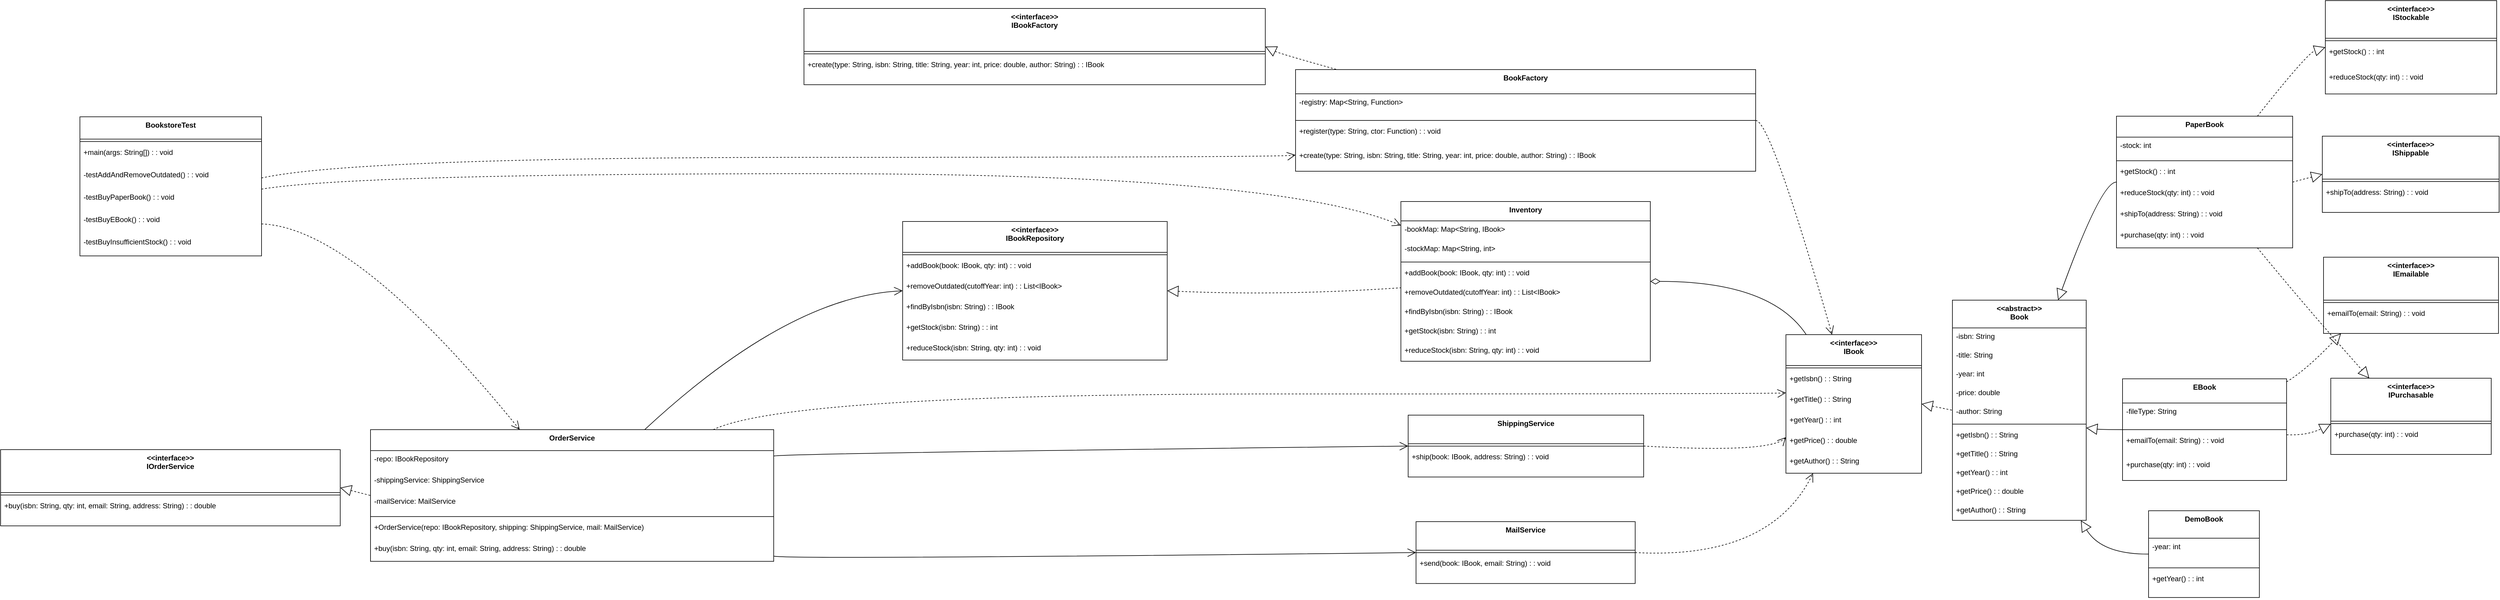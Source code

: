 <mxfile version="27.0.9">
  <diagram name="Page-1" id="XD3CFz5gNcqXrD_n5w-h">
    <mxGraphModel dx="1057" dy="549" grid="1" gridSize="10" guides="1" tooltips="1" connect="1" arrows="1" fold="1" page="1" pageScale="1" pageWidth="850" pageHeight="1100" math="0" shadow="0">
      <root>
        <mxCell id="0" />
        <mxCell id="1" parent="0" />
        <mxCell id="VvGGJhDn4q0LMe5ba3Hn-232" value="&lt;&lt;interface&gt;&gt;&#xa;IBook" style="swimlane;fontStyle=1;align=center;verticalAlign=top;childLayout=stackLayout;horizontal=1;startSize=51;horizontalStack=0;resizeParent=1;resizeParentMax=0;resizeLast=0;collapsible=0;marginBottom=0;" vertex="1" parent="1">
          <mxGeometry x="2979" y="1252" width="224" height="229" as="geometry" />
        </mxCell>
        <mxCell id="VvGGJhDn4q0LMe5ba3Hn-233" style="line;strokeWidth=1;fillColor=none;align=left;verticalAlign=middle;spacingTop=-1;spacingLeft=3;spacingRight=3;rotatable=0;labelPosition=right;points=[];portConstraint=eastwest;strokeColor=inherit;" vertex="1" parent="VvGGJhDn4q0LMe5ba3Hn-232">
          <mxGeometry y="51" width="224" height="8" as="geometry" />
        </mxCell>
        <mxCell id="VvGGJhDn4q0LMe5ba3Hn-234" value="+getIsbn() : : String" style="text;strokeColor=none;fillColor=none;align=left;verticalAlign=top;spacingLeft=4;spacingRight=4;overflow=hidden;rotatable=0;points=[[0,0.5],[1,0.5]];portConstraint=eastwest;" vertex="1" parent="VvGGJhDn4q0LMe5ba3Hn-232">
          <mxGeometry y="59" width="224" height="34" as="geometry" />
        </mxCell>
        <mxCell id="VvGGJhDn4q0LMe5ba3Hn-235" value="+getTitle() : : String" style="text;strokeColor=none;fillColor=none;align=left;verticalAlign=top;spacingLeft=4;spacingRight=4;overflow=hidden;rotatable=0;points=[[0,0.5],[1,0.5]];portConstraint=eastwest;" vertex="1" parent="VvGGJhDn4q0LMe5ba3Hn-232">
          <mxGeometry y="93" width="224" height="34" as="geometry" />
        </mxCell>
        <mxCell id="VvGGJhDn4q0LMe5ba3Hn-236" value="+getYear() : : int" style="text;strokeColor=none;fillColor=none;align=left;verticalAlign=top;spacingLeft=4;spacingRight=4;overflow=hidden;rotatable=0;points=[[0,0.5],[1,0.5]];portConstraint=eastwest;" vertex="1" parent="VvGGJhDn4q0LMe5ba3Hn-232">
          <mxGeometry y="127" width="224" height="34" as="geometry" />
        </mxCell>
        <mxCell id="VvGGJhDn4q0LMe5ba3Hn-237" value="+getPrice() : : double" style="text;strokeColor=none;fillColor=none;align=left;verticalAlign=top;spacingLeft=4;spacingRight=4;overflow=hidden;rotatable=0;points=[[0,0.5],[1,0.5]];portConstraint=eastwest;" vertex="1" parent="VvGGJhDn4q0LMe5ba3Hn-232">
          <mxGeometry y="161" width="224" height="34" as="geometry" />
        </mxCell>
        <mxCell id="VvGGJhDn4q0LMe5ba3Hn-238" value="+getAuthor() : : String" style="text;strokeColor=none;fillColor=none;align=left;verticalAlign=top;spacingLeft=4;spacingRight=4;overflow=hidden;rotatable=0;points=[[0,0.5],[1,0.5]];portConstraint=eastwest;" vertex="1" parent="VvGGJhDn4q0LMe5ba3Hn-232">
          <mxGeometry y="195" width="224" height="34" as="geometry" />
        </mxCell>
        <mxCell id="VvGGJhDn4q0LMe5ba3Hn-239" value="&lt;&lt;interface&gt;&gt;&#xa;IStockable" style="swimlane;fontStyle=1;align=center;verticalAlign=top;childLayout=stackLayout;horizontal=1;startSize=62.25;horizontalStack=0;resizeParent=1;resizeParentMax=0;resizeLast=0;collapsible=0;marginBottom=0;" vertex="1" parent="1">
          <mxGeometry x="3870" y="700" width="283" height="154.25" as="geometry" />
        </mxCell>
        <mxCell id="VvGGJhDn4q0LMe5ba3Hn-240" style="line;strokeWidth=1;fillColor=none;align=left;verticalAlign=middle;spacingTop=-1;spacingLeft=3;spacingRight=3;rotatable=0;labelPosition=right;points=[];portConstraint=eastwest;strokeColor=inherit;" vertex="1" parent="VvGGJhDn4q0LMe5ba3Hn-239">
          <mxGeometry y="62.25" width="283" height="8" as="geometry" />
        </mxCell>
        <mxCell id="VvGGJhDn4q0LMe5ba3Hn-241" value="+getStock() : : int" style="text;strokeColor=none;fillColor=none;align=left;verticalAlign=top;spacingLeft=4;spacingRight=4;overflow=hidden;rotatable=0;points=[[0,0.5],[1,0.5]];portConstraint=eastwest;" vertex="1" parent="VvGGJhDn4q0LMe5ba3Hn-239">
          <mxGeometry y="70.25" width="283" height="42" as="geometry" />
        </mxCell>
        <mxCell id="VvGGJhDn4q0LMe5ba3Hn-242" value="+reduceStock(qty: int) : : void" style="text;strokeColor=none;fillColor=none;align=left;verticalAlign=top;spacingLeft=4;spacingRight=4;overflow=hidden;rotatable=0;points=[[0,0.5],[1,0.5]];portConstraint=eastwest;" vertex="1" parent="VvGGJhDn4q0LMe5ba3Hn-239">
          <mxGeometry y="112.25" width="283" height="42" as="geometry" />
        </mxCell>
        <mxCell id="VvGGJhDn4q0LMe5ba3Hn-243" value="&lt;&lt;interface&gt;&gt;&#xa;IShippable" style="swimlane;fontStyle=1;align=center;verticalAlign=top;childLayout=stackLayout;horizontal=1;startSize=71;horizontalStack=0;resizeParent=1;resizeParentMax=0;resizeLast=0;collapsible=0;marginBottom=0;" vertex="1" parent="1">
          <mxGeometry x="3865" y="924" width="292" height="126" as="geometry" />
        </mxCell>
        <mxCell id="VvGGJhDn4q0LMe5ba3Hn-244" style="line;strokeWidth=1;fillColor=none;align=left;verticalAlign=middle;spacingTop=-1;spacingLeft=3;spacingRight=3;rotatable=0;labelPosition=right;points=[];portConstraint=eastwest;strokeColor=inherit;" vertex="1" parent="VvGGJhDn4q0LMe5ba3Hn-243">
          <mxGeometry y="71" width="292" height="8" as="geometry" />
        </mxCell>
        <mxCell id="VvGGJhDn4q0LMe5ba3Hn-245" value="+shipTo(address: String) : : void" style="text;strokeColor=none;fillColor=none;align=left;verticalAlign=top;spacingLeft=4;spacingRight=4;overflow=hidden;rotatable=0;points=[[0,0.5],[1,0.5]];portConstraint=eastwest;" vertex="1" parent="VvGGJhDn4q0LMe5ba3Hn-243">
          <mxGeometry y="79" width="292" height="47" as="geometry" />
        </mxCell>
        <mxCell id="VvGGJhDn4q0LMe5ba3Hn-246" value="&lt;&lt;interface&gt;&gt;&#xa;IEmailable" style="swimlane;fontStyle=1;align=center;verticalAlign=top;childLayout=stackLayout;horizontal=1;startSize=71;horizontalStack=0;resizeParent=1;resizeParentMax=0;resizeLast=0;collapsible=0;marginBottom=0;" vertex="1" parent="1">
          <mxGeometry x="3867" y="1124" width="289" height="126" as="geometry" />
        </mxCell>
        <mxCell id="VvGGJhDn4q0LMe5ba3Hn-247" style="line;strokeWidth=1;fillColor=none;align=left;verticalAlign=middle;spacingTop=-1;spacingLeft=3;spacingRight=3;rotatable=0;labelPosition=right;points=[];portConstraint=eastwest;strokeColor=inherit;" vertex="1" parent="VvGGJhDn4q0LMe5ba3Hn-246">
          <mxGeometry y="71" width="289" height="8" as="geometry" />
        </mxCell>
        <mxCell id="VvGGJhDn4q0LMe5ba3Hn-248" value="+emailTo(email: String) : : void" style="text;strokeColor=none;fillColor=none;align=left;verticalAlign=top;spacingLeft=4;spacingRight=4;overflow=hidden;rotatable=0;points=[[0,0.5],[1,0.5]];portConstraint=eastwest;" vertex="1" parent="VvGGJhDn4q0LMe5ba3Hn-246">
          <mxGeometry y="79" width="289" height="47" as="geometry" />
        </mxCell>
        <mxCell id="VvGGJhDn4q0LMe5ba3Hn-249" value="&lt;&lt;interface&gt;&gt;&#xa;IPurchasable" style="swimlane;fontStyle=1;align=center;verticalAlign=top;childLayout=stackLayout;horizontal=1;startSize=71;horizontalStack=0;resizeParent=1;resizeParentMax=0;resizeLast=0;collapsible=0;marginBottom=0;" vertex="1" parent="1">
          <mxGeometry x="3879" y="1324" width="265" height="126" as="geometry" />
        </mxCell>
        <mxCell id="VvGGJhDn4q0LMe5ba3Hn-250" style="line;strokeWidth=1;fillColor=none;align=left;verticalAlign=middle;spacingTop=-1;spacingLeft=3;spacingRight=3;rotatable=0;labelPosition=right;points=[];portConstraint=eastwest;strokeColor=inherit;" vertex="1" parent="VvGGJhDn4q0LMe5ba3Hn-249">
          <mxGeometry y="71" width="265" height="8" as="geometry" />
        </mxCell>
        <mxCell id="VvGGJhDn4q0LMe5ba3Hn-251" value="+purchase(qty: int) : : void" style="text;strokeColor=none;fillColor=none;align=left;verticalAlign=top;spacingLeft=4;spacingRight=4;overflow=hidden;rotatable=0;points=[[0,0.5],[1,0.5]];portConstraint=eastwest;" vertex="1" parent="VvGGJhDn4q0LMe5ba3Hn-249">
          <mxGeometry y="79" width="265" height="47" as="geometry" />
        </mxCell>
        <mxCell id="VvGGJhDn4q0LMe5ba3Hn-252" value="&lt;&lt;abstract&gt;&gt;&#xa;Book" style="swimlane;fontStyle=1;align=center;verticalAlign=top;childLayout=stackLayout;horizontal=1;startSize=45.913;horizontalStack=0;resizeParent=1;resizeParentMax=0;resizeLast=0;collapsible=0;marginBottom=0;" vertex="1" parent="1">
          <mxGeometry x="3254" y="1195" width="221" height="363.913" as="geometry" />
        </mxCell>
        <mxCell id="VvGGJhDn4q0LMe5ba3Hn-253" value="-isbn: String" style="text;strokeColor=none;fillColor=none;align=left;verticalAlign=top;spacingLeft=4;spacingRight=4;overflow=hidden;rotatable=0;points=[[0,0.5],[1,0.5]];portConstraint=eastwest;" vertex="1" parent="VvGGJhDn4q0LMe5ba3Hn-252">
          <mxGeometry y="45.913" width="221" height="31" as="geometry" />
        </mxCell>
        <mxCell id="VvGGJhDn4q0LMe5ba3Hn-254" value="-title: String" style="text;strokeColor=none;fillColor=none;align=left;verticalAlign=top;spacingLeft=4;spacingRight=4;overflow=hidden;rotatable=0;points=[[0,0.5],[1,0.5]];portConstraint=eastwest;" vertex="1" parent="VvGGJhDn4q0LMe5ba3Hn-252">
          <mxGeometry y="76.913" width="221" height="31" as="geometry" />
        </mxCell>
        <mxCell id="VvGGJhDn4q0LMe5ba3Hn-255" value="-year: int" style="text;strokeColor=none;fillColor=none;align=left;verticalAlign=top;spacingLeft=4;spacingRight=4;overflow=hidden;rotatable=0;points=[[0,0.5],[1,0.5]];portConstraint=eastwest;" vertex="1" parent="VvGGJhDn4q0LMe5ba3Hn-252">
          <mxGeometry y="107.913" width="221" height="31" as="geometry" />
        </mxCell>
        <mxCell id="VvGGJhDn4q0LMe5ba3Hn-256" value="-price: double" style="text;strokeColor=none;fillColor=none;align=left;verticalAlign=top;spacingLeft=4;spacingRight=4;overflow=hidden;rotatable=0;points=[[0,0.5],[1,0.5]];portConstraint=eastwest;" vertex="1" parent="VvGGJhDn4q0LMe5ba3Hn-252">
          <mxGeometry y="138.913" width="221" height="31" as="geometry" />
        </mxCell>
        <mxCell id="VvGGJhDn4q0LMe5ba3Hn-257" value="-author: String" style="text;strokeColor=none;fillColor=none;align=left;verticalAlign=top;spacingLeft=4;spacingRight=4;overflow=hidden;rotatable=0;points=[[0,0.5],[1,0.5]];portConstraint=eastwest;" vertex="1" parent="VvGGJhDn4q0LMe5ba3Hn-252">
          <mxGeometry y="169.913" width="221" height="31" as="geometry" />
        </mxCell>
        <mxCell id="VvGGJhDn4q0LMe5ba3Hn-258" style="line;strokeWidth=1;fillColor=none;align=left;verticalAlign=middle;spacingTop=-1;spacingLeft=3;spacingRight=3;rotatable=0;labelPosition=right;points=[];portConstraint=eastwest;strokeColor=inherit;" vertex="1" parent="VvGGJhDn4q0LMe5ba3Hn-252">
          <mxGeometry y="200.913" width="221" height="8" as="geometry" />
        </mxCell>
        <mxCell id="VvGGJhDn4q0LMe5ba3Hn-259" value="+getIsbn() : : String" style="text;strokeColor=none;fillColor=none;align=left;verticalAlign=top;spacingLeft=4;spacingRight=4;overflow=hidden;rotatable=0;points=[[0,0.5],[1,0.5]];portConstraint=eastwest;" vertex="1" parent="VvGGJhDn4q0LMe5ba3Hn-252">
          <mxGeometry y="208.913" width="221" height="31" as="geometry" />
        </mxCell>
        <mxCell id="VvGGJhDn4q0LMe5ba3Hn-260" value="+getTitle() : : String" style="text;strokeColor=none;fillColor=none;align=left;verticalAlign=top;spacingLeft=4;spacingRight=4;overflow=hidden;rotatable=0;points=[[0,0.5],[1,0.5]];portConstraint=eastwest;" vertex="1" parent="VvGGJhDn4q0LMe5ba3Hn-252">
          <mxGeometry y="239.913" width="221" height="31" as="geometry" />
        </mxCell>
        <mxCell id="VvGGJhDn4q0LMe5ba3Hn-261" value="+getYear() : : int" style="text;strokeColor=none;fillColor=none;align=left;verticalAlign=top;spacingLeft=4;spacingRight=4;overflow=hidden;rotatable=0;points=[[0,0.5],[1,0.5]];portConstraint=eastwest;" vertex="1" parent="VvGGJhDn4q0LMe5ba3Hn-252">
          <mxGeometry y="270.913" width="221" height="31" as="geometry" />
        </mxCell>
        <mxCell id="VvGGJhDn4q0LMe5ba3Hn-262" value="+getPrice() : : double" style="text;strokeColor=none;fillColor=none;align=left;verticalAlign=top;spacingLeft=4;spacingRight=4;overflow=hidden;rotatable=0;points=[[0,0.5],[1,0.5]];portConstraint=eastwest;" vertex="1" parent="VvGGJhDn4q0LMe5ba3Hn-252">
          <mxGeometry y="301.913" width="221" height="31" as="geometry" />
        </mxCell>
        <mxCell id="VvGGJhDn4q0LMe5ba3Hn-263" value="+getAuthor() : : String" style="text;strokeColor=none;fillColor=none;align=left;verticalAlign=top;spacingLeft=4;spacingRight=4;overflow=hidden;rotatable=0;points=[[0,0.5],[1,0.5]];portConstraint=eastwest;" vertex="1" parent="VvGGJhDn4q0LMe5ba3Hn-252">
          <mxGeometry y="332.913" width="221" height="31" as="geometry" />
        </mxCell>
        <mxCell id="VvGGJhDn4q0LMe5ba3Hn-264" value="PaperBook" style="swimlane;fontStyle=1;align=center;verticalAlign=top;childLayout=stackLayout;horizontal=1;startSize=34.667;horizontalStack=0;resizeParent=1;resizeParentMax=0;resizeLast=0;collapsible=0;marginBottom=0;" vertex="1" parent="1">
          <mxGeometry x="3525" y="891" width="291" height="217.667" as="geometry" />
        </mxCell>
        <mxCell id="VvGGJhDn4q0LMe5ba3Hn-265" value="-stock: int" style="text;strokeColor=none;fillColor=none;align=left;verticalAlign=top;spacingLeft=4;spacingRight=4;overflow=hidden;rotatable=0;points=[[0,0.5],[1,0.5]];portConstraint=eastwest;" vertex="1" parent="VvGGJhDn4q0LMe5ba3Hn-264">
          <mxGeometry y="34.667" width="291" height="35" as="geometry" />
        </mxCell>
        <mxCell id="VvGGJhDn4q0LMe5ba3Hn-266" style="line;strokeWidth=1;fillColor=none;align=left;verticalAlign=middle;spacingTop=-1;spacingLeft=3;spacingRight=3;rotatable=0;labelPosition=right;points=[];portConstraint=eastwest;strokeColor=inherit;" vertex="1" parent="VvGGJhDn4q0LMe5ba3Hn-264">
          <mxGeometry y="69.667" width="291" height="8" as="geometry" />
        </mxCell>
        <mxCell id="VvGGJhDn4q0LMe5ba3Hn-267" value="+getStock() : : int" style="text;strokeColor=none;fillColor=none;align=left;verticalAlign=top;spacingLeft=4;spacingRight=4;overflow=hidden;rotatable=0;points=[[0,0.5],[1,0.5]];portConstraint=eastwest;" vertex="1" parent="VvGGJhDn4q0LMe5ba3Hn-264">
          <mxGeometry y="77.667" width="291" height="35" as="geometry" />
        </mxCell>
        <mxCell id="VvGGJhDn4q0LMe5ba3Hn-268" value="+reduceStock(qty: int) : : void" style="text;strokeColor=none;fillColor=none;align=left;verticalAlign=top;spacingLeft=4;spacingRight=4;overflow=hidden;rotatable=0;points=[[0,0.5],[1,0.5]];portConstraint=eastwest;" vertex="1" parent="VvGGJhDn4q0LMe5ba3Hn-264">
          <mxGeometry y="112.667" width="291" height="35" as="geometry" />
        </mxCell>
        <mxCell id="VvGGJhDn4q0LMe5ba3Hn-269" value="+shipTo(address: String) : : void" style="text;strokeColor=none;fillColor=none;align=left;verticalAlign=top;spacingLeft=4;spacingRight=4;overflow=hidden;rotatable=0;points=[[0,0.5],[1,0.5]];portConstraint=eastwest;" vertex="1" parent="VvGGJhDn4q0LMe5ba3Hn-264">
          <mxGeometry y="147.667" width="291" height="35" as="geometry" />
        </mxCell>
        <mxCell id="VvGGJhDn4q0LMe5ba3Hn-270" value="+purchase(qty: int) : : void" style="text;strokeColor=none;fillColor=none;align=left;verticalAlign=top;spacingLeft=4;spacingRight=4;overflow=hidden;rotatable=0;points=[[0,0.5],[1,0.5]];portConstraint=eastwest;" vertex="1" parent="VvGGJhDn4q0LMe5ba3Hn-264">
          <mxGeometry y="182.667" width="291" height="35" as="geometry" />
        </mxCell>
        <mxCell id="VvGGJhDn4q0LMe5ba3Hn-271" value="EBook" style="swimlane;fontStyle=1;align=center;verticalAlign=top;childLayout=stackLayout;horizontal=1;startSize=40;horizontalStack=0;resizeParent=1;resizeParentMax=0;resizeLast=0;collapsible=0;marginBottom=0;" vertex="1" parent="1">
          <mxGeometry x="3535" y="1325" width="271" height="168" as="geometry" />
        </mxCell>
        <mxCell id="VvGGJhDn4q0LMe5ba3Hn-272" value="-fileType: String" style="text;strokeColor=none;fillColor=none;align=left;verticalAlign=top;spacingLeft=4;spacingRight=4;overflow=hidden;rotatable=0;points=[[0,0.5],[1,0.5]];portConstraint=eastwest;" vertex="1" parent="VvGGJhDn4q0LMe5ba3Hn-271">
          <mxGeometry y="40" width="271" height="40" as="geometry" />
        </mxCell>
        <mxCell id="VvGGJhDn4q0LMe5ba3Hn-273" style="line;strokeWidth=1;fillColor=none;align=left;verticalAlign=middle;spacingTop=-1;spacingLeft=3;spacingRight=3;rotatable=0;labelPosition=right;points=[];portConstraint=eastwest;strokeColor=inherit;" vertex="1" parent="VvGGJhDn4q0LMe5ba3Hn-271">
          <mxGeometry y="80" width="271" height="8" as="geometry" />
        </mxCell>
        <mxCell id="VvGGJhDn4q0LMe5ba3Hn-274" value="+emailTo(email: String) : : void" style="text;strokeColor=none;fillColor=none;align=left;verticalAlign=top;spacingLeft=4;spacingRight=4;overflow=hidden;rotatable=0;points=[[0,0.5],[1,0.5]];portConstraint=eastwest;" vertex="1" parent="VvGGJhDn4q0LMe5ba3Hn-271">
          <mxGeometry y="88" width="271" height="40" as="geometry" />
        </mxCell>
        <mxCell id="VvGGJhDn4q0LMe5ba3Hn-275" value="+purchase(qty: int) : : void" style="text;strokeColor=none;fillColor=none;align=left;verticalAlign=top;spacingLeft=4;spacingRight=4;overflow=hidden;rotatable=0;points=[[0,0.5],[1,0.5]];portConstraint=eastwest;" vertex="1" parent="VvGGJhDn4q0LMe5ba3Hn-271">
          <mxGeometry y="128" width="271" height="40" as="geometry" />
        </mxCell>
        <mxCell id="VvGGJhDn4q0LMe5ba3Hn-276" value="DemoBook" style="swimlane;fontStyle=1;align=center;verticalAlign=top;childLayout=stackLayout;horizontal=1;startSize=45.333;horizontalStack=0;resizeParent=1;resizeParentMax=0;resizeLast=0;collapsible=0;marginBottom=0;" vertex="1" parent="1">
          <mxGeometry x="3578" y="1543" width="183" height="143.333" as="geometry" />
        </mxCell>
        <mxCell id="VvGGJhDn4q0LMe5ba3Hn-277" value="-year: int" style="text;strokeColor=none;fillColor=none;align=left;verticalAlign=top;spacingLeft=4;spacingRight=4;overflow=hidden;rotatable=0;points=[[0,0.5],[1,0.5]];portConstraint=eastwest;" vertex="1" parent="VvGGJhDn4q0LMe5ba3Hn-276">
          <mxGeometry y="45.333" width="183" height="45" as="geometry" />
        </mxCell>
        <mxCell id="VvGGJhDn4q0LMe5ba3Hn-278" style="line;strokeWidth=1;fillColor=none;align=left;verticalAlign=middle;spacingTop=-1;spacingLeft=3;spacingRight=3;rotatable=0;labelPosition=right;points=[];portConstraint=eastwest;strokeColor=inherit;" vertex="1" parent="VvGGJhDn4q0LMe5ba3Hn-276">
          <mxGeometry y="90.333" width="183" height="8" as="geometry" />
        </mxCell>
        <mxCell id="VvGGJhDn4q0LMe5ba3Hn-279" value="+getYear() : : int" style="text;strokeColor=none;fillColor=none;align=left;verticalAlign=top;spacingLeft=4;spacingRight=4;overflow=hidden;rotatable=0;points=[[0,0.5],[1,0.5]];portConstraint=eastwest;" vertex="1" parent="VvGGJhDn4q0LMe5ba3Hn-276">
          <mxGeometry y="98.333" width="183" height="45" as="geometry" />
        </mxCell>
        <mxCell id="VvGGJhDn4q0LMe5ba3Hn-280" value="&lt;&lt;interface&gt;&gt;&#xa;IBookFactory" style="swimlane;fontStyle=1;align=center;verticalAlign=top;childLayout=stackLayout;horizontal=1;startSize=71;horizontalStack=0;resizeParent=1;resizeParentMax=0;resizeLast=0;collapsible=0;marginBottom=0;" vertex="1" parent="1">
          <mxGeometry x="1357" y="713" width="762" height="126" as="geometry" />
        </mxCell>
        <mxCell id="VvGGJhDn4q0LMe5ba3Hn-281" style="line;strokeWidth=1;fillColor=none;align=left;verticalAlign=middle;spacingTop=-1;spacingLeft=3;spacingRight=3;rotatable=0;labelPosition=right;points=[];portConstraint=eastwest;strokeColor=inherit;" vertex="1" parent="VvGGJhDn4q0LMe5ba3Hn-280">
          <mxGeometry y="71" width="762" height="8" as="geometry" />
        </mxCell>
        <mxCell id="VvGGJhDn4q0LMe5ba3Hn-282" value="+create(type: String, isbn: String, title: String, year: int, price: double, author: String) : : IBook" style="text;strokeColor=none;fillColor=none;align=left;verticalAlign=top;spacingLeft=4;spacingRight=4;overflow=hidden;rotatable=0;points=[[0,0.5],[1,0.5]];portConstraint=eastwest;" vertex="1" parent="VvGGJhDn4q0LMe5ba3Hn-280">
          <mxGeometry y="79" width="762" height="47" as="geometry" />
        </mxCell>
        <mxCell id="VvGGJhDn4q0LMe5ba3Hn-283" value="BookFactory" style="swimlane;fontStyle=1;align=center;verticalAlign=top;childLayout=stackLayout;horizontal=1;startSize=40;horizontalStack=0;resizeParent=1;resizeParentMax=0;resizeLast=0;collapsible=0;marginBottom=0;" vertex="1" parent="1">
          <mxGeometry x="2169" y="814" width="760" height="168" as="geometry" />
        </mxCell>
        <mxCell id="VvGGJhDn4q0LMe5ba3Hn-284" value="-registry: Map&lt;String, Function&gt;" style="text;strokeColor=none;fillColor=none;align=left;verticalAlign=top;spacingLeft=4;spacingRight=4;overflow=hidden;rotatable=0;points=[[0,0.5],[1,0.5]];portConstraint=eastwest;" vertex="1" parent="VvGGJhDn4q0LMe5ba3Hn-283">
          <mxGeometry y="40" width="760" height="40" as="geometry" />
        </mxCell>
        <mxCell id="VvGGJhDn4q0LMe5ba3Hn-285" style="line;strokeWidth=1;fillColor=none;align=left;verticalAlign=middle;spacingTop=-1;spacingLeft=3;spacingRight=3;rotatable=0;labelPosition=right;points=[];portConstraint=eastwest;strokeColor=inherit;" vertex="1" parent="VvGGJhDn4q0LMe5ba3Hn-283">
          <mxGeometry y="80" width="760" height="8" as="geometry" />
        </mxCell>
        <mxCell id="VvGGJhDn4q0LMe5ba3Hn-286" value="+register(type: String, ctor: Function) : : void" style="text;strokeColor=none;fillColor=none;align=left;verticalAlign=top;spacingLeft=4;spacingRight=4;overflow=hidden;rotatable=0;points=[[0,0.5],[1,0.5]];portConstraint=eastwest;" vertex="1" parent="VvGGJhDn4q0LMe5ba3Hn-283">
          <mxGeometry y="88" width="760" height="40" as="geometry" />
        </mxCell>
        <mxCell id="VvGGJhDn4q0LMe5ba3Hn-287" value="+create(type: String, isbn: String, title: String, year: int, price: double, author: String) : : IBook" style="text;strokeColor=none;fillColor=none;align=left;verticalAlign=top;spacingLeft=4;spacingRight=4;overflow=hidden;rotatable=0;points=[[0,0.5],[1,0.5]];portConstraint=eastwest;" vertex="1" parent="VvGGJhDn4q0LMe5ba3Hn-283">
          <mxGeometry y="128" width="760" height="40" as="geometry" />
        </mxCell>
        <mxCell id="VvGGJhDn4q0LMe5ba3Hn-288" value="&lt;&lt;interface&gt;&gt;&#xa;IBookRepository" style="swimlane;fontStyle=1;align=center;verticalAlign=top;childLayout=stackLayout;horizontal=1;startSize=51;horizontalStack=0;resizeParent=1;resizeParentMax=0;resizeLast=0;collapsible=0;marginBottom=0;" vertex="1" parent="1">
          <mxGeometry x="1520" y="1065" width="437" height="229" as="geometry" />
        </mxCell>
        <mxCell id="VvGGJhDn4q0LMe5ba3Hn-289" style="line;strokeWidth=1;fillColor=none;align=left;verticalAlign=middle;spacingTop=-1;spacingLeft=3;spacingRight=3;rotatable=0;labelPosition=right;points=[];portConstraint=eastwest;strokeColor=inherit;" vertex="1" parent="VvGGJhDn4q0LMe5ba3Hn-288">
          <mxGeometry y="51" width="437" height="8" as="geometry" />
        </mxCell>
        <mxCell id="VvGGJhDn4q0LMe5ba3Hn-290" value="+addBook(book: IBook, qty: int) : : void" style="text;strokeColor=none;fillColor=none;align=left;verticalAlign=top;spacingLeft=4;spacingRight=4;overflow=hidden;rotatable=0;points=[[0,0.5],[1,0.5]];portConstraint=eastwest;" vertex="1" parent="VvGGJhDn4q0LMe5ba3Hn-288">
          <mxGeometry y="59" width="437" height="34" as="geometry" />
        </mxCell>
        <mxCell id="VvGGJhDn4q0LMe5ba3Hn-291" value="+removeOutdated(cutoffYear: int) : : List&lt;IBook&gt;" style="text;strokeColor=none;fillColor=none;align=left;verticalAlign=top;spacingLeft=4;spacingRight=4;overflow=hidden;rotatable=0;points=[[0,0.5],[1,0.5]];portConstraint=eastwest;" vertex="1" parent="VvGGJhDn4q0LMe5ba3Hn-288">
          <mxGeometry y="93" width="437" height="34" as="geometry" />
        </mxCell>
        <mxCell id="VvGGJhDn4q0LMe5ba3Hn-292" value="+findByIsbn(isbn: String) : : IBook" style="text;strokeColor=none;fillColor=none;align=left;verticalAlign=top;spacingLeft=4;spacingRight=4;overflow=hidden;rotatable=0;points=[[0,0.5],[1,0.5]];portConstraint=eastwest;" vertex="1" parent="VvGGJhDn4q0LMe5ba3Hn-288">
          <mxGeometry y="127" width="437" height="34" as="geometry" />
        </mxCell>
        <mxCell id="VvGGJhDn4q0LMe5ba3Hn-293" value="+getStock(isbn: String) : : int" style="text;strokeColor=none;fillColor=none;align=left;verticalAlign=top;spacingLeft=4;spacingRight=4;overflow=hidden;rotatable=0;points=[[0,0.5],[1,0.5]];portConstraint=eastwest;" vertex="1" parent="VvGGJhDn4q0LMe5ba3Hn-288">
          <mxGeometry y="161" width="437" height="34" as="geometry" />
        </mxCell>
        <mxCell id="VvGGJhDn4q0LMe5ba3Hn-294" value="+reduceStock(isbn: String, qty: int) : : void" style="text;strokeColor=none;fillColor=none;align=left;verticalAlign=top;spacingLeft=4;spacingRight=4;overflow=hidden;rotatable=0;points=[[0,0.5],[1,0.5]];portConstraint=eastwest;" vertex="1" parent="VvGGJhDn4q0LMe5ba3Hn-288">
          <mxGeometry y="195" width="437" height="34" as="geometry" />
        </mxCell>
        <mxCell id="VvGGJhDn4q0LMe5ba3Hn-295" value="Inventory" style="swimlane;fontStyle=1;align=center;verticalAlign=top;childLayout=stackLayout;horizontal=1;startSize=32;horizontalStack=0;resizeParent=1;resizeParentMax=0;resizeLast=0;collapsible=0;marginBottom=0;" vertex="1" parent="1">
          <mxGeometry x="2343" y="1032" width="412" height="264" as="geometry" />
        </mxCell>
        <mxCell id="VvGGJhDn4q0LMe5ba3Hn-296" value="-bookMap: Map&lt;String, IBook&gt;" style="text;strokeColor=none;fillColor=none;align=left;verticalAlign=top;spacingLeft=4;spacingRight=4;overflow=hidden;rotatable=0;points=[[0,0.5],[1,0.5]];portConstraint=eastwest;" vertex="1" parent="VvGGJhDn4q0LMe5ba3Hn-295">
          <mxGeometry y="32" width="412" height="32" as="geometry" />
        </mxCell>
        <mxCell id="VvGGJhDn4q0LMe5ba3Hn-297" value="-stockMap: Map&lt;String, int&gt;" style="text;strokeColor=none;fillColor=none;align=left;verticalAlign=top;spacingLeft=4;spacingRight=4;overflow=hidden;rotatable=0;points=[[0,0.5],[1,0.5]];portConstraint=eastwest;" vertex="1" parent="VvGGJhDn4q0LMe5ba3Hn-295">
          <mxGeometry y="64" width="412" height="32" as="geometry" />
        </mxCell>
        <mxCell id="VvGGJhDn4q0LMe5ba3Hn-298" style="line;strokeWidth=1;fillColor=none;align=left;verticalAlign=middle;spacingTop=-1;spacingLeft=3;spacingRight=3;rotatable=0;labelPosition=right;points=[];portConstraint=eastwest;strokeColor=inherit;" vertex="1" parent="VvGGJhDn4q0LMe5ba3Hn-295">
          <mxGeometry y="96" width="412" height="8" as="geometry" />
        </mxCell>
        <mxCell id="VvGGJhDn4q0LMe5ba3Hn-299" value="+addBook(book: IBook, qty: int) : : void" style="text;strokeColor=none;fillColor=none;align=left;verticalAlign=top;spacingLeft=4;spacingRight=4;overflow=hidden;rotatable=0;points=[[0,0.5],[1,0.5]];portConstraint=eastwest;" vertex="1" parent="VvGGJhDn4q0LMe5ba3Hn-295">
          <mxGeometry y="104" width="412" height="32" as="geometry" />
        </mxCell>
        <mxCell id="VvGGJhDn4q0LMe5ba3Hn-300" value="+removeOutdated(cutoffYear: int) : : List&lt;IBook&gt;" style="text;strokeColor=none;fillColor=none;align=left;verticalAlign=top;spacingLeft=4;spacingRight=4;overflow=hidden;rotatable=0;points=[[0,0.5],[1,0.5]];portConstraint=eastwest;" vertex="1" parent="VvGGJhDn4q0LMe5ba3Hn-295">
          <mxGeometry y="136" width="412" height="32" as="geometry" />
        </mxCell>
        <mxCell id="VvGGJhDn4q0LMe5ba3Hn-301" value="+findByIsbn(isbn: String) : : IBook" style="text;strokeColor=none;fillColor=none;align=left;verticalAlign=top;spacingLeft=4;spacingRight=4;overflow=hidden;rotatable=0;points=[[0,0.5],[1,0.5]];portConstraint=eastwest;" vertex="1" parent="VvGGJhDn4q0LMe5ba3Hn-295">
          <mxGeometry y="168" width="412" height="32" as="geometry" />
        </mxCell>
        <mxCell id="VvGGJhDn4q0LMe5ba3Hn-302" value="+getStock(isbn: String) : : int" style="text;strokeColor=none;fillColor=none;align=left;verticalAlign=top;spacingLeft=4;spacingRight=4;overflow=hidden;rotatable=0;points=[[0,0.5],[1,0.5]];portConstraint=eastwest;" vertex="1" parent="VvGGJhDn4q0LMe5ba3Hn-295">
          <mxGeometry y="200" width="412" height="32" as="geometry" />
        </mxCell>
        <mxCell id="VvGGJhDn4q0LMe5ba3Hn-303" value="+reduceStock(isbn: String, qty: int) : : void" style="text;strokeColor=none;fillColor=none;align=left;verticalAlign=top;spacingLeft=4;spacingRight=4;overflow=hidden;rotatable=0;points=[[0,0.5],[1,0.5]];portConstraint=eastwest;" vertex="1" parent="VvGGJhDn4q0LMe5ba3Hn-295">
          <mxGeometry y="232" width="412" height="32" as="geometry" />
        </mxCell>
        <mxCell id="VvGGJhDn4q0LMe5ba3Hn-304" value="ShippingService" style="swimlane;fontStyle=1;align=center;verticalAlign=top;childLayout=stackLayout;horizontal=1;startSize=47.2;horizontalStack=0;resizeParent=1;resizeParentMax=0;resizeLast=0;collapsible=0;marginBottom=0;" vertex="1" parent="1">
          <mxGeometry x="2355" y="1385" width="389" height="102.2" as="geometry" />
        </mxCell>
        <mxCell id="VvGGJhDn4q0LMe5ba3Hn-305" style="line;strokeWidth=1;fillColor=none;align=left;verticalAlign=middle;spacingTop=-1;spacingLeft=3;spacingRight=3;rotatable=0;labelPosition=right;points=[];portConstraint=eastwest;strokeColor=inherit;" vertex="1" parent="VvGGJhDn4q0LMe5ba3Hn-304">
          <mxGeometry y="47.2" width="389" height="8" as="geometry" />
        </mxCell>
        <mxCell id="VvGGJhDn4q0LMe5ba3Hn-306" value="+ship(book: IBook, address: String) : : void" style="text;strokeColor=none;fillColor=none;align=left;verticalAlign=top;spacingLeft=4;spacingRight=4;overflow=hidden;rotatable=0;points=[[0,0.5],[1,0.5]];portConstraint=eastwest;" vertex="1" parent="VvGGJhDn4q0LMe5ba3Hn-304">
          <mxGeometry y="55.2" width="389" height="47" as="geometry" />
        </mxCell>
        <mxCell id="VvGGJhDn4q0LMe5ba3Hn-307" value="MailService" style="swimlane;fontStyle=1;align=center;verticalAlign=top;childLayout=stackLayout;horizontal=1;startSize=47.2;horizontalStack=0;resizeParent=1;resizeParentMax=0;resizeLast=0;collapsible=0;marginBottom=0;" vertex="1" parent="1">
          <mxGeometry x="2368" y="1561" width="362" height="102.2" as="geometry" />
        </mxCell>
        <mxCell id="VvGGJhDn4q0LMe5ba3Hn-308" style="line;strokeWidth=1;fillColor=none;align=left;verticalAlign=middle;spacingTop=-1;spacingLeft=3;spacingRight=3;rotatable=0;labelPosition=right;points=[];portConstraint=eastwest;strokeColor=inherit;" vertex="1" parent="VvGGJhDn4q0LMe5ba3Hn-307">
          <mxGeometry y="47.2" width="362" height="8" as="geometry" />
        </mxCell>
        <mxCell id="VvGGJhDn4q0LMe5ba3Hn-309" value="+send(book: IBook, email: String) : : void" style="text;strokeColor=none;fillColor=none;align=left;verticalAlign=top;spacingLeft=4;spacingRight=4;overflow=hidden;rotatable=0;points=[[0,0.5],[1,0.5]];portConstraint=eastwest;" vertex="1" parent="VvGGJhDn4q0LMe5ba3Hn-307">
          <mxGeometry y="55.2" width="362" height="47" as="geometry" />
        </mxCell>
        <mxCell id="VvGGJhDn4q0LMe5ba3Hn-310" value="&lt;&lt;interface&gt;&gt;&#xa;IOrderService" style="swimlane;fontStyle=1;align=center;verticalAlign=top;childLayout=stackLayout;horizontal=1;startSize=71;horizontalStack=0;resizeParent=1;resizeParentMax=0;resizeLast=0;collapsible=0;marginBottom=0;" vertex="1" parent="1">
          <mxGeometry x="30" y="1442" width="561" height="126" as="geometry" />
        </mxCell>
        <mxCell id="VvGGJhDn4q0LMe5ba3Hn-311" style="line;strokeWidth=1;fillColor=none;align=left;verticalAlign=middle;spacingTop=-1;spacingLeft=3;spacingRight=3;rotatable=0;labelPosition=right;points=[];portConstraint=eastwest;strokeColor=inherit;" vertex="1" parent="VvGGJhDn4q0LMe5ba3Hn-310">
          <mxGeometry y="71" width="561" height="8" as="geometry" />
        </mxCell>
        <mxCell id="VvGGJhDn4q0LMe5ba3Hn-312" value="+buy(isbn: String, qty: int, email: String, address: String) : : double" style="text;strokeColor=none;fillColor=none;align=left;verticalAlign=top;spacingLeft=4;spacingRight=4;overflow=hidden;rotatable=0;points=[[0,0.5],[1,0.5]];portConstraint=eastwest;" vertex="1" parent="VvGGJhDn4q0LMe5ba3Hn-310">
          <mxGeometry y="79" width="561" height="47" as="geometry" />
        </mxCell>
        <mxCell id="VvGGJhDn4q0LMe5ba3Hn-313" value="OrderService" style="swimlane;fontStyle=1;align=center;verticalAlign=top;childLayout=stackLayout;horizontal=1;startSize=34.667;horizontalStack=0;resizeParent=1;resizeParentMax=0;resizeLast=0;collapsible=0;marginBottom=0;" vertex="1" parent="1">
          <mxGeometry x="641" y="1409" width="666" height="217.667" as="geometry" />
        </mxCell>
        <mxCell id="VvGGJhDn4q0LMe5ba3Hn-314" value="-repo: IBookRepository" style="text;strokeColor=none;fillColor=none;align=left;verticalAlign=top;spacingLeft=4;spacingRight=4;overflow=hidden;rotatable=0;points=[[0,0.5],[1,0.5]];portConstraint=eastwest;" vertex="1" parent="VvGGJhDn4q0LMe5ba3Hn-313">
          <mxGeometry y="34.667" width="666" height="35" as="geometry" />
        </mxCell>
        <mxCell id="VvGGJhDn4q0LMe5ba3Hn-315" value="-shippingService: ShippingService" style="text;strokeColor=none;fillColor=none;align=left;verticalAlign=top;spacingLeft=4;spacingRight=4;overflow=hidden;rotatable=0;points=[[0,0.5],[1,0.5]];portConstraint=eastwest;" vertex="1" parent="VvGGJhDn4q0LMe5ba3Hn-313">
          <mxGeometry y="69.667" width="666" height="35" as="geometry" />
        </mxCell>
        <mxCell id="VvGGJhDn4q0LMe5ba3Hn-316" value="-mailService: MailService" style="text;strokeColor=none;fillColor=none;align=left;verticalAlign=top;spacingLeft=4;spacingRight=4;overflow=hidden;rotatable=0;points=[[0,0.5],[1,0.5]];portConstraint=eastwest;" vertex="1" parent="VvGGJhDn4q0LMe5ba3Hn-313">
          <mxGeometry y="104.667" width="666" height="35" as="geometry" />
        </mxCell>
        <mxCell id="VvGGJhDn4q0LMe5ba3Hn-317" style="line;strokeWidth=1;fillColor=none;align=left;verticalAlign=middle;spacingTop=-1;spacingLeft=3;spacingRight=3;rotatable=0;labelPosition=right;points=[];portConstraint=eastwest;strokeColor=inherit;" vertex="1" parent="VvGGJhDn4q0LMe5ba3Hn-313">
          <mxGeometry y="139.667" width="666" height="8" as="geometry" />
        </mxCell>
        <mxCell id="VvGGJhDn4q0LMe5ba3Hn-318" value="+OrderService(repo: IBookRepository, shipping: ShippingService, mail: MailService)" style="text;strokeColor=none;fillColor=none;align=left;verticalAlign=top;spacingLeft=4;spacingRight=4;overflow=hidden;rotatable=0;points=[[0,0.5],[1,0.5]];portConstraint=eastwest;" vertex="1" parent="VvGGJhDn4q0LMe5ba3Hn-313">
          <mxGeometry y="147.667" width="666" height="35" as="geometry" />
        </mxCell>
        <mxCell id="VvGGJhDn4q0LMe5ba3Hn-319" value="+buy(isbn: String, qty: int, email: String, address: String) : : double" style="text;strokeColor=none;fillColor=none;align=left;verticalAlign=top;spacingLeft=4;spacingRight=4;overflow=hidden;rotatable=0;points=[[0,0.5],[1,0.5]];portConstraint=eastwest;" vertex="1" parent="VvGGJhDn4q0LMe5ba3Hn-313">
          <mxGeometry y="182.667" width="666" height="35" as="geometry" />
        </mxCell>
        <mxCell id="VvGGJhDn4q0LMe5ba3Hn-320" value="BookstoreTest" style="swimlane;fontStyle=1;align=center;verticalAlign=top;childLayout=stackLayout;horizontal=1;startSize=36.889;horizontalStack=0;resizeParent=1;resizeParentMax=0;resizeLast=0;collapsible=0;marginBottom=0;" vertex="1" parent="1">
          <mxGeometry x="161" y="892" width="300" height="229.889" as="geometry" />
        </mxCell>
        <mxCell id="VvGGJhDn4q0LMe5ba3Hn-321" style="line;strokeWidth=1;fillColor=none;align=left;verticalAlign=middle;spacingTop=-1;spacingLeft=3;spacingRight=3;rotatable=0;labelPosition=right;points=[];portConstraint=eastwest;strokeColor=inherit;" vertex="1" parent="VvGGJhDn4q0LMe5ba3Hn-320">
          <mxGeometry y="36.889" width="300" height="8" as="geometry" />
        </mxCell>
        <mxCell id="VvGGJhDn4q0LMe5ba3Hn-322" value="+main(args: String[]) : : void" style="text;strokeColor=none;fillColor=none;align=left;verticalAlign=top;spacingLeft=4;spacingRight=4;overflow=hidden;rotatable=0;points=[[0,0.5],[1,0.5]];portConstraint=eastwest;" vertex="1" parent="VvGGJhDn4q0LMe5ba3Hn-320">
          <mxGeometry y="44.889" width="300" height="37" as="geometry" />
        </mxCell>
        <mxCell id="VvGGJhDn4q0LMe5ba3Hn-323" value="-testAddAndRemoveOutdated() : : void" style="text;strokeColor=none;fillColor=none;align=left;verticalAlign=top;spacingLeft=4;spacingRight=4;overflow=hidden;rotatable=0;points=[[0,0.5],[1,0.5]];portConstraint=eastwest;" vertex="1" parent="VvGGJhDn4q0LMe5ba3Hn-320">
          <mxGeometry y="81.889" width="300" height="37" as="geometry" />
        </mxCell>
        <mxCell id="VvGGJhDn4q0LMe5ba3Hn-324" value="-testBuyPaperBook() : : void" style="text;strokeColor=none;fillColor=none;align=left;verticalAlign=top;spacingLeft=4;spacingRight=4;overflow=hidden;rotatable=0;points=[[0,0.5],[1,0.5]];portConstraint=eastwest;" vertex="1" parent="VvGGJhDn4q0LMe5ba3Hn-320">
          <mxGeometry y="118.889" width="300" height="37" as="geometry" />
        </mxCell>
        <mxCell id="VvGGJhDn4q0LMe5ba3Hn-350" value="-testBuyEBook() : : void" style="text;strokeColor=none;fillColor=none;align=left;verticalAlign=top;spacingLeft=4;spacingRight=4;overflow=hidden;rotatable=0;points=[[0,0.5],[1,0.5]];portConstraint=eastwest;" vertex="1" parent="VvGGJhDn4q0LMe5ba3Hn-320">
          <mxGeometry y="155.889" width="300" height="37" as="geometry" />
        </mxCell>
        <mxCell id="VvGGJhDn4q0LMe5ba3Hn-349" value="-testBuyInsufficientStock() : : void" style="text;strokeColor=none;fillColor=none;align=left;verticalAlign=top;spacingLeft=4;spacingRight=4;overflow=hidden;rotatable=0;points=[[0,0.5],[1,0.5]];portConstraint=eastwest;" vertex="1" parent="VvGGJhDn4q0LMe5ba3Hn-320">
          <mxGeometry y="192.889" width="300" height="37" as="geometry" />
        </mxCell>
        <mxCell id="VvGGJhDn4q0LMe5ba3Hn-325" value="" style="curved=1;dashed=1;startArrow=block;startSize=16;startFill=0;endArrow=none;exitX=1;exitY=0.5;entryX=0;entryY=0.5;rounded=0;" edge="1" parent="1" source="VvGGJhDn4q0LMe5ba3Hn-232" target="VvGGJhDn4q0LMe5ba3Hn-252">
          <mxGeometry relative="1" as="geometry">
            <Array as="points" />
          </mxGeometry>
        </mxCell>
        <mxCell id="VvGGJhDn4q0LMe5ba3Hn-326" value="" style="curved=1;startArrow=block;startSize=16;startFill=0;endArrow=none;exitX=0.79;exitY=0;entryX=0;entryY=0.5;rounded=0;" edge="1" parent="1" source="VvGGJhDn4q0LMe5ba3Hn-252" target="VvGGJhDn4q0LMe5ba3Hn-264">
          <mxGeometry relative="1" as="geometry">
            <Array as="points">
              <mxPoint x="3500" y="999" />
            </Array>
          </mxGeometry>
        </mxCell>
        <mxCell id="VvGGJhDn4q0LMe5ba3Hn-327" value="" style="curved=1;startArrow=block;startSize=16;startFill=0;endArrow=none;exitX=1;exitY=0.58;entryX=0;entryY=0.5;rounded=0;" edge="1" parent="1" source="VvGGJhDn4q0LMe5ba3Hn-252" target="VvGGJhDn4q0LMe5ba3Hn-271">
          <mxGeometry relative="1" as="geometry">
            <Array as="points">
              <mxPoint x="3500" y="1409" />
            </Array>
          </mxGeometry>
        </mxCell>
        <mxCell id="VvGGJhDn4q0LMe5ba3Hn-328" value="" style="curved=1;startArrow=block;startSize=16;startFill=0;endArrow=none;exitX=0.96;exitY=1;entryX=0;entryY=0.5;rounded=0;" edge="1" parent="1" source="VvGGJhDn4q0LMe5ba3Hn-252" target="VvGGJhDn4q0LMe5ba3Hn-276">
          <mxGeometry relative="1" as="geometry">
            <Array as="points">
              <mxPoint x="3500" y="1615" />
            </Array>
          </mxGeometry>
        </mxCell>
        <mxCell id="VvGGJhDn4q0LMe5ba3Hn-329" value="" style="curved=1;dashed=1;startArrow=none;endArrow=block;endSize=16;endFill=0;exitX=0.8;exitY=0;entryX=0;entryY=0.5;rounded=0;" edge="1" parent="1" source="VvGGJhDn4q0LMe5ba3Hn-264" target="VvGGJhDn4q0LMe5ba3Hn-239">
          <mxGeometry relative="1" as="geometry">
            <Array as="points">
              <mxPoint x="3840" y="787" />
            </Array>
          </mxGeometry>
        </mxCell>
        <mxCell id="VvGGJhDn4q0LMe5ba3Hn-330" value="" style="curved=1;dashed=1;startArrow=none;endArrow=block;endSize=16;endFill=0;exitX=1;exitY=0.5;entryX=0;entryY=0.5;rounded=0;" edge="1" parent="1" source="VvGGJhDn4q0LMe5ba3Hn-264" target="VvGGJhDn4q0LMe5ba3Hn-243">
          <mxGeometry relative="1" as="geometry">
            <Array as="points" />
          </mxGeometry>
        </mxCell>
        <mxCell id="VvGGJhDn4q0LMe5ba3Hn-331" value="" style="curved=1;dashed=1;startArrow=none;endArrow=block;endSize=16;endFill=0;exitX=0.8;exitY=1;entryX=0.24;entryY=0;rounded=0;" edge="1" parent="1" source="VvGGJhDn4q0LMe5ba3Hn-264" target="VvGGJhDn4q0LMe5ba3Hn-249">
          <mxGeometry relative="1" as="geometry">
            <Array as="points">
              <mxPoint x="3840" y="1209" />
            </Array>
          </mxGeometry>
        </mxCell>
        <mxCell id="VvGGJhDn4q0LMe5ba3Hn-332" value="" style="curved=1;dashed=1;startArrow=none;endArrow=block;endSize=16;endFill=0;exitX=1;exitY=0.03;entryX=0.1;entryY=1;rounded=0;" edge="1" parent="1" source="VvGGJhDn4q0LMe5ba3Hn-271" target="VvGGJhDn4q0LMe5ba3Hn-246">
          <mxGeometry relative="1" as="geometry">
            <Array as="points">
              <mxPoint x="3840" y="1309" />
            </Array>
          </mxGeometry>
        </mxCell>
        <mxCell id="VvGGJhDn4q0LMe5ba3Hn-333" value="" style="curved=1;dashed=1;startArrow=none;endArrow=block;endSize=16;endFill=0;exitX=1;exitY=0.55;entryX=0;entryY=0.6;rounded=0;" edge="1" parent="1" source="VvGGJhDn4q0LMe5ba3Hn-271" target="VvGGJhDn4q0LMe5ba3Hn-249">
          <mxGeometry relative="1" as="geometry">
            <Array as="points">
              <mxPoint x="3840" y="1419" />
            </Array>
          </mxGeometry>
        </mxCell>
        <mxCell id="VvGGJhDn4q0LMe5ba3Hn-334" value="" style="curved=1;dashed=1;startArrow=block;startSize=16;startFill=0;endArrow=none;exitX=1;exitY=0.5;entryX=0.09;entryY=0;rounded=0;" edge="1" parent="1" source="VvGGJhDn4q0LMe5ba3Hn-280" target="VvGGJhDn4q0LMe5ba3Hn-283">
          <mxGeometry relative="1" as="geometry">
            <Array as="points">
              <mxPoint x="2144" y="788" />
            </Array>
          </mxGeometry>
        </mxCell>
        <mxCell id="VvGGJhDn4q0LMe5ba3Hn-335" value="" style="curved=1;dashed=1;startArrow=none;endArrow=open;endSize=12;exitX=1;exitY=0.5;entryX=0.34;entryY=0;rounded=0;" edge="1" parent="1" source="VvGGJhDn4q0LMe5ba3Hn-283" target="VvGGJhDn4q0LMe5ba3Hn-232">
          <mxGeometry relative="1" as="geometry">
            <Array as="points">
              <mxPoint x="2954" y="898" />
            </Array>
          </mxGeometry>
        </mxCell>
        <mxCell id="VvGGJhDn4q0LMe5ba3Hn-336" value="" style="curved=1;dashed=1;startArrow=block;startSize=16;startFill=0;endArrow=none;exitX=1;exitY=0.5;entryX=0;entryY=0.54;rounded=0;" edge="1" parent="1" source="VvGGJhDn4q0LMe5ba3Hn-288" target="VvGGJhDn4q0LMe5ba3Hn-295">
          <mxGeometry relative="1" as="geometry">
            <Array as="points">
              <mxPoint x="2144" y="1188" />
            </Array>
          </mxGeometry>
        </mxCell>
        <mxCell id="VvGGJhDn4q0LMe5ba3Hn-337" value="" style="curved=1;startArrow=diamondThin;startSize=14;startFill=0;endArrow=none;exitX=1;exitY=0.5;entryX=0.15;entryY=0;rounded=0;" edge="1" parent="1" source="VvGGJhDn4q0LMe5ba3Hn-295" target="VvGGJhDn4q0LMe5ba3Hn-232">
          <mxGeometry relative="1" as="geometry">
            <Array as="points">
              <mxPoint x="2954" y="1164" />
            </Array>
          </mxGeometry>
        </mxCell>
        <mxCell id="VvGGJhDn4q0LMe5ba3Hn-338" value="" style="curved=1;dashed=1;startArrow=none;endArrow=open;endSize=12;exitX=1;exitY=0.5;entryX=0;entryY=0.74;rounded=0;" edge="1" parent="1" source="VvGGJhDn4q0LMe5ba3Hn-304" target="VvGGJhDn4q0LMe5ba3Hn-232">
          <mxGeometry relative="1" as="geometry">
            <Array as="points">
              <mxPoint x="2954" y="1448" />
            </Array>
          </mxGeometry>
        </mxCell>
        <mxCell id="VvGGJhDn4q0LMe5ba3Hn-339" value="" style="curved=1;dashed=1;startArrow=none;endArrow=open;endSize=12;exitX=1;exitY=0.5;entryX=0.2;entryY=1;rounded=0;" edge="1" parent="1" source="VvGGJhDn4q0LMe5ba3Hn-307" target="VvGGJhDn4q0LMe5ba3Hn-232">
          <mxGeometry relative="1" as="geometry">
            <Array as="points">
              <mxPoint x="2954" y="1624" />
            </Array>
          </mxGeometry>
        </mxCell>
        <mxCell id="VvGGJhDn4q0LMe5ba3Hn-340" value="" style="curved=1;dashed=1;startArrow=block;startSize=16;startFill=0;endArrow=none;exitX=1;exitY=0.5;entryX=0;entryY=0.5;rounded=0;" edge="1" parent="1" source="VvGGJhDn4q0LMe5ba3Hn-310" target="VvGGJhDn4q0LMe5ba3Hn-313">
          <mxGeometry relative="1" as="geometry">
            <Array as="points" />
          </mxGeometry>
        </mxCell>
        <mxCell id="VvGGJhDn4q0LMe5ba3Hn-341" value="" style="curved=1;startArrow=none;endArrow=open;endSize=12;exitX=0.68;exitY=0;entryX=0;entryY=0.5;rounded=0;" edge="1" parent="1" source="VvGGJhDn4q0LMe5ba3Hn-313" target="VvGGJhDn4q0LMe5ba3Hn-288">
          <mxGeometry relative="1" as="geometry">
            <Array as="points">
              <mxPoint x="1332" y="1188" />
            </Array>
          </mxGeometry>
        </mxCell>
        <mxCell id="VvGGJhDn4q0LMe5ba3Hn-342" value="" style="curved=1;dashed=1;startArrow=none;endArrow=open;endSize=12;exitX=0.85;exitY=0;entryX=0;entryY=0.42;rounded=0;" edge="1" parent="1" source="VvGGJhDn4q0LMe5ba3Hn-313" target="VvGGJhDn4q0LMe5ba3Hn-232">
          <mxGeometry relative="1" as="geometry">
            <Array as="points">
              <mxPoint x="1332" y="1350" />
              <mxPoint x="2954" y="1350" />
            </Array>
          </mxGeometry>
        </mxCell>
        <mxCell id="VvGGJhDn4q0LMe5ba3Hn-343" value="" style="curved=1;startArrow=none;endArrow=open;endSize=12;exitX=1;exitY=0.2;entryX=0;entryY=0.5;rounded=0;" edge="1" parent="1" source="VvGGJhDn4q0LMe5ba3Hn-313" target="VvGGJhDn4q0LMe5ba3Hn-304">
          <mxGeometry relative="1" as="geometry">
            <Array as="points">
              <mxPoint x="1332" y="1448" />
            </Array>
          </mxGeometry>
        </mxCell>
        <mxCell id="VvGGJhDn4q0LMe5ba3Hn-344" value="" style="curved=1;startArrow=none;endArrow=open;endSize=12;exitX=1;exitY=0.96;entryX=0;entryY=0.5;rounded=0;" edge="1" parent="1" source="VvGGJhDn4q0LMe5ba3Hn-313" target="VvGGJhDn4q0LMe5ba3Hn-307">
          <mxGeometry relative="1" as="geometry">
            <Array as="points">
              <mxPoint x="1332" y="1624" />
            </Array>
          </mxGeometry>
        </mxCell>
        <mxCell id="VvGGJhDn4q0LMe5ba3Hn-345" value="" style="curved=1;dashed=1;startArrow=none;endArrow=open;endSize=12;exitX=1;exitY=0.44;entryX=0;entryY=0.84;rounded=0;" edge="1" parent="1" source="VvGGJhDn4q0LMe5ba3Hn-320" target="VvGGJhDn4q0LMe5ba3Hn-283">
          <mxGeometry relative="1" as="geometry">
            <Array as="points">
              <mxPoint x="616" y="959" />
              <mxPoint x="2144" y="959" />
            </Array>
          </mxGeometry>
        </mxCell>
        <mxCell id="VvGGJhDn4q0LMe5ba3Hn-346" value="" style="curved=1;dashed=1;startArrow=none;endArrow=open;endSize=12;exitX=1;exitY=0.52;entryX=0;entryY=0.15;rounded=0;" edge="1" parent="1" source="VvGGJhDn4q0LMe5ba3Hn-320" target="VvGGJhDn4q0LMe5ba3Hn-295">
          <mxGeometry relative="1" as="geometry">
            <Array as="points">
              <mxPoint x="616" y="986" />
              <mxPoint x="2144" y="986" />
            </Array>
          </mxGeometry>
        </mxCell>
        <mxCell id="VvGGJhDn4q0LMe5ba3Hn-347" value="" style="curved=1;dashed=1;startArrow=none;endArrow=open;endSize=12;exitX=1;exitY=0.77;entryX=0.37;entryY=0;rounded=0;" edge="1" parent="1" source="VvGGJhDn4q0LMe5ba3Hn-320" target="VvGGJhDn4q0LMe5ba3Hn-313">
          <mxGeometry relative="1" as="geometry">
            <Array as="points">
              <mxPoint x="616" y="1075" />
            </Array>
          </mxGeometry>
        </mxCell>
      </root>
    </mxGraphModel>
  </diagram>
</mxfile>
